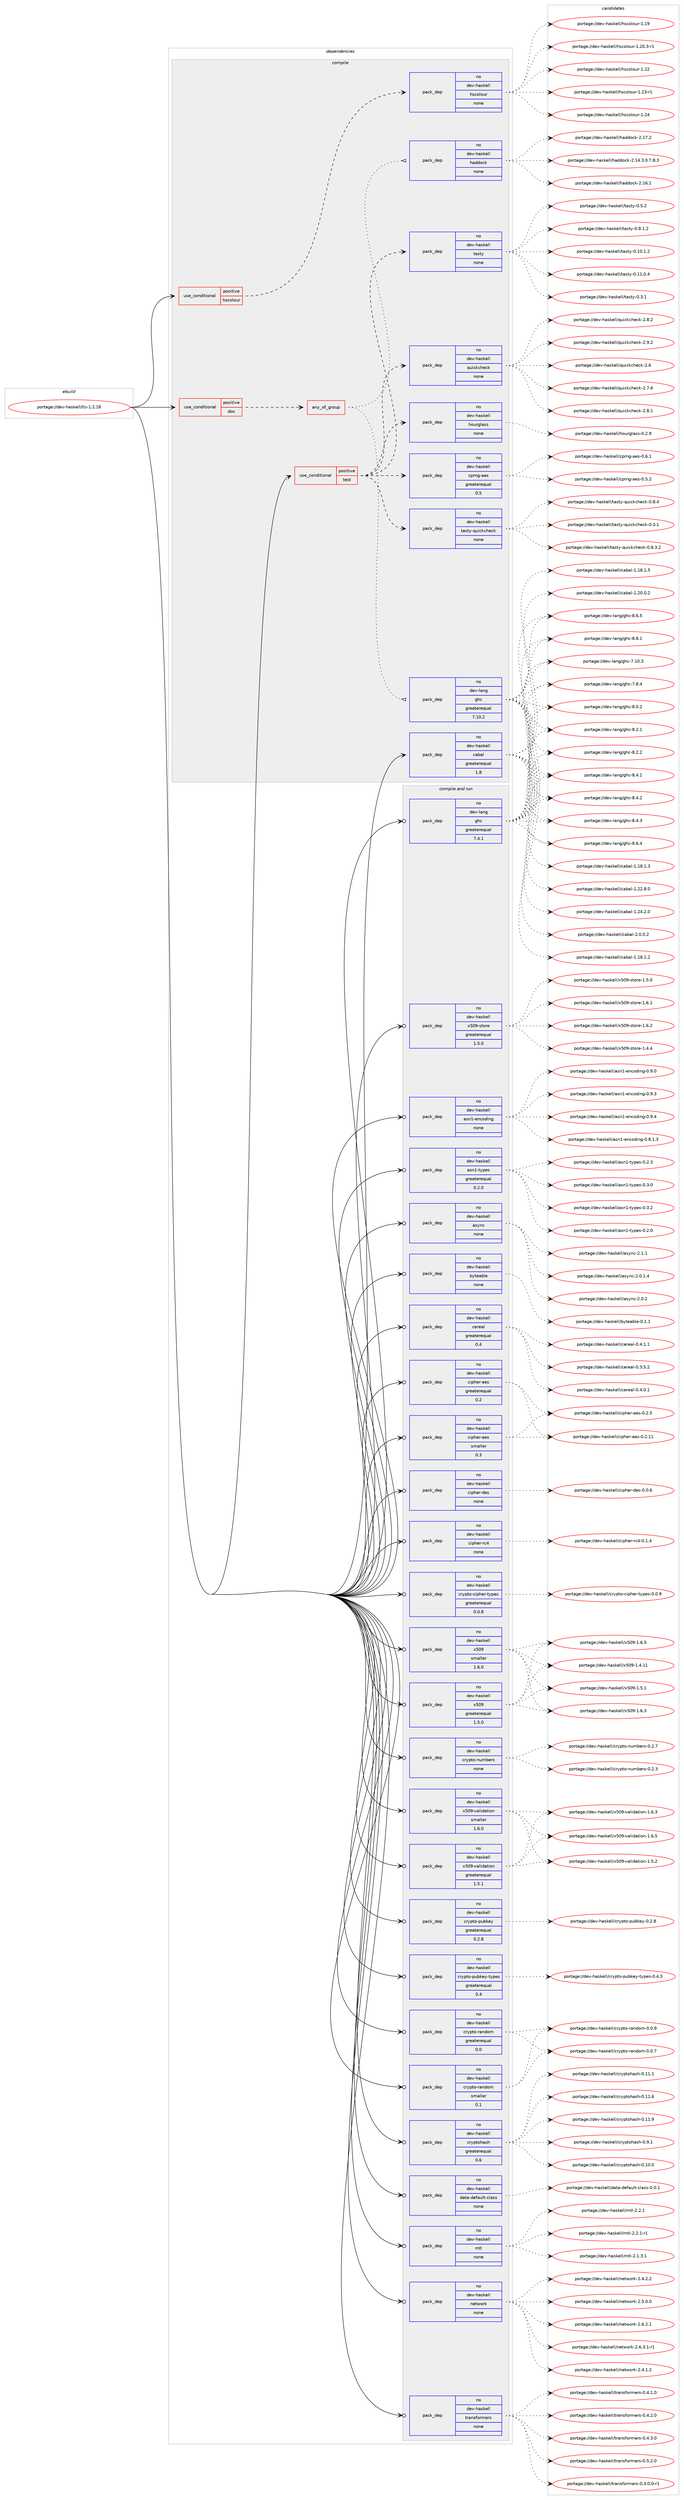 digraph prolog {

# *************
# Graph options
# *************

newrank=true;
concentrate=true;
compound=true;
graph [rankdir=LR,fontname=Helvetica,fontsize=10,ranksep=1.5];#, ranksep=2.5, nodesep=0.2];
edge  [arrowhead=vee];
node  [fontname=Helvetica,fontsize=10];

# **********
# The ebuild
# **********

subgraph cluster_leftcol {
color=gray;
rank=same;
label=<<i>ebuild</i>>;
id [label="portage://dev-haskell/tls-1.2.18", color=red, width=4, href="../dev-haskell/tls-1.2.18.svg"];
}

# ****************
# The dependencies
# ****************

subgraph cluster_midcol {
color=gray;
label=<<i>dependencies</i>>;
subgraph cluster_compile {
fillcolor="#eeeeee";
style=filled;
label=<<i>compile</i>>;
subgraph cond17390 {
dependency81546 [label=<<TABLE BORDER="0" CELLBORDER="1" CELLSPACING="0" CELLPADDING="4"><TR><TD ROWSPAN="3" CELLPADDING="10">use_conditional</TD></TR><TR><TD>positive</TD></TR><TR><TD>doc</TD></TR></TABLE>>, shape=none, color=red];
subgraph any2464 {
dependency81547 [label=<<TABLE BORDER="0" CELLBORDER="1" CELLSPACING="0" CELLPADDING="4"><TR><TD CELLPADDING="10">any_of_group</TD></TR></TABLE>>, shape=none, color=red];subgraph pack61635 {
dependency81548 [label=<<TABLE BORDER="0" CELLBORDER="1" CELLSPACING="0" CELLPADDING="4" WIDTH="220"><TR><TD ROWSPAN="6" CELLPADDING="30">pack_dep</TD></TR><TR><TD WIDTH="110">no</TD></TR><TR><TD>dev-haskell</TD></TR><TR><TD>haddock</TD></TR><TR><TD>none</TD></TR><TR><TD></TD></TR></TABLE>>, shape=none, color=blue];
}
dependency81547:e -> dependency81548:w [weight=20,style="dotted",arrowhead="oinv"];
subgraph pack61636 {
dependency81549 [label=<<TABLE BORDER="0" CELLBORDER="1" CELLSPACING="0" CELLPADDING="4" WIDTH="220"><TR><TD ROWSPAN="6" CELLPADDING="30">pack_dep</TD></TR><TR><TD WIDTH="110">no</TD></TR><TR><TD>dev-lang</TD></TR><TR><TD>ghc</TD></TR><TR><TD>greaterequal</TD></TR><TR><TD>7.10.2</TD></TR></TABLE>>, shape=none, color=blue];
}
dependency81547:e -> dependency81549:w [weight=20,style="dotted",arrowhead="oinv"];
}
dependency81546:e -> dependency81547:w [weight=20,style="dashed",arrowhead="vee"];
}
id:e -> dependency81546:w [weight=20,style="solid",arrowhead="vee"];
subgraph cond17391 {
dependency81550 [label=<<TABLE BORDER="0" CELLBORDER="1" CELLSPACING="0" CELLPADDING="4"><TR><TD ROWSPAN="3" CELLPADDING="10">use_conditional</TD></TR><TR><TD>positive</TD></TR><TR><TD>hscolour</TD></TR></TABLE>>, shape=none, color=red];
subgraph pack61637 {
dependency81551 [label=<<TABLE BORDER="0" CELLBORDER="1" CELLSPACING="0" CELLPADDING="4" WIDTH="220"><TR><TD ROWSPAN="6" CELLPADDING="30">pack_dep</TD></TR><TR><TD WIDTH="110">no</TD></TR><TR><TD>dev-haskell</TD></TR><TR><TD>hscolour</TD></TR><TR><TD>none</TD></TR><TR><TD></TD></TR></TABLE>>, shape=none, color=blue];
}
dependency81550:e -> dependency81551:w [weight=20,style="dashed",arrowhead="vee"];
}
id:e -> dependency81550:w [weight=20,style="solid",arrowhead="vee"];
subgraph cond17392 {
dependency81552 [label=<<TABLE BORDER="0" CELLBORDER="1" CELLSPACING="0" CELLPADDING="4"><TR><TD ROWSPAN="3" CELLPADDING="10">use_conditional</TD></TR><TR><TD>positive</TD></TR><TR><TD>test</TD></TR></TABLE>>, shape=none, color=red];
subgraph pack61638 {
dependency81553 [label=<<TABLE BORDER="0" CELLBORDER="1" CELLSPACING="0" CELLPADDING="4" WIDTH="220"><TR><TD ROWSPAN="6" CELLPADDING="30">pack_dep</TD></TR><TR><TD WIDTH="110">no</TD></TR><TR><TD>dev-haskell</TD></TR><TR><TD>cprng-aes</TD></TR><TR><TD>greaterequal</TD></TR><TR><TD>0.5</TD></TR></TABLE>>, shape=none, color=blue];
}
dependency81552:e -> dependency81553:w [weight=20,style="dashed",arrowhead="vee"];
subgraph pack61639 {
dependency81554 [label=<<TABLE BORDER="0" CELLBORDER="1" CELLSPACING="0" CELLPADDING="4" WIDTH="220"><TR><TD ROWSPAN="6" CELLPADDING="30">pack_dep</TD></TR><TR><TD WIDTH="110">no</TD></TR><TR><TD>dev-haskell</TD></TR><TR><TD>hourglass</TD></TR><TR><TD>none</TD></TR><TR><TD></TD></TR></TABLE>>, shape=none, color=blue];
}
dependency81552:e -> dependency81554:w [weight=20,style="dashed",arrowhead="vee"];
subgraph pack61640 {
dependency81555 [label=<<TABLE BORDER="0" CELLBORDER="1" CELLSPACING="0" CELLPADDING="4" WIDTH="220"><TR><TD ROWSPAN="6" CELLPADDING="30">pack_dep</TD></TR><TR><TD WIDTH="110">no</TD></TR><TR><TD>dev-haskell</TD></TR><TR><TD>quickcheck</TD></TR><TR><TD>none</TD></TR><TR><TD></TD></TR></TABLE>>, shape=none, color=blue];
}
dependency81552:e -> dependency81555:w [weight=20,style="dashed",arrowhead="vee"];
subgraph pack61641 {
dependency81556 [label=<<TABLE BORDER="0" CELLBORDER="1" CELLSPACING="0" CELLPADDING="4" WIDTH="220"><TR><TD ROWSPAN="6" CELLPADDING="30">pack_dep</TD></TR><TR><TD WIDTH="110">no</TD></TR><TR><TD>dev-haskell</TD></TR><TR><TD>tasty</TD></TR><TR><TD>none</TD></TR><TR><TD></TD></TR></TABLE>>, shape=none, color=blue];
}
dependency81552:e -> dependency81556:w [weight=20,style="dashed",arrowhead="vee"];
subgraph pack61642 {
dependency81557 [label=<<TABLE BORDER="0" CELLBORDER="1" CELLSPACING="0" CELLPADDING="4" WIDTH="220"><TR><TD ROWSPAN="6" CELLPADDING="30">pack_dep</TD></TR><TR><TD WIDTH="110">no</TD></TR><TR><TD>dev-haskell</TD></TR><TR><TD>tasty-quickcheck</TD></TR><TR><TD>none</TD></TR><TR><TD></TD></TR></TABLE>>, shape=none, color=blue];
}
dependency81552:e -> dependency81557:w [weight=20,style="dashed",arrowhead="vee"];
}
id:e -> dependency81552:w [weight=20,style="solid",arrowhead="vee"];
subgraph pack61643 {
dependency81558 [label=<<TABLE BORDER="0" CELLBORDER="1" CELLSPACING="0" CELLPADDING="4" WIDTH="220"><TR><TD ROWSPAN="6" CELLPADDING="30">pack_dep</TD></TR><TR><TD WIDTH="110">no</TD></TR><TR><TD>dev-haskell</TD></TR><TR><TD>cabal</TD></TR><TR><TD>greaterequal</TD></TR><TR><TD>1.8</TD></TR></TABLE>>, shape=none, color=blue];
}
id:e -> dependency81558:w [weight=20,style="solid",arrowhead="vee"];
}
subgraph cluster_compileandrun {
fillcolor="#eeeeee";
style=filled;
label=<<i>compile and run</i>>;
subgraph pack61644 {
dependency81559 [label=<<TABLE BORDER="0" CELLBORDER="1" CELLSPACING="0" CELLPADDING="4" WIDTH="220"><TR><TD ROWSPAN="6" CELLPADDING="30">pack_dep</TD></TR><TR><TD WIDTH="110">no</TD></TR><TR><TD>dev-haskell</TD></TR><TR><TD>asn1-encoding</TD></TR><TR><TD>none</TD></TR><TR><TD></TD></TR></TABLE>>, shape=none, color=blue];
}
id:e -> dependency81559:w [weight=20,style="solid",arrowhead="odotvee"];
subgraph pack61645 {
dependency81560 [label=<<TABLE BORDER="0" CELLBORDER="1" CELLSPACING="0" CELLPADDING="4" WIDTH="220"><TR><TD ROWSPAN="6" CELLPADDING="30">pack_dep</TD></TR><TR><TD WIDTH="110">no</TD></TR><TR><TD>dev-haskell</TD></TR><TR><TD>asn1-types</TD></TR><TR><TD>greaterequal</TD></TR><TR><TD>0.2.0</TD></TR></TABLE>>, shape=none, color=blue];
}
id:e -> dependency81560:w [weight=20,style="solid",arrowhead="odotvee"];
subgraph pack61646 {
dependency81561 [label=<<TABLE BORDER="0" CELLBORDER="1" CELLSPACING="0" CELLPADDING="4" WIDTH="220"><TR><TD ROWSPAN="6" CELLPADDING="30">pack_dep</TD></TR><TR><TD WIDTH="110">no</TD></TR><TR><TD>dev-haskell</TD></TR><TR><TD>async</TD></TR><TR><TD>none</TD></TR><TR><TD></TD></TR></TABLE>>, shape=none, color=blue];
}
id:e -> dependency81561:w [weight=20,style="solid",arrowhead="odotvee"];
subgraph pack61647 {
dependency81562 [label=<<TABLE BORDER="0" CELLBORDER="1" CELLSPACING="0" CELLPADDING="4" WIDTH="220"><TR><TD ROWSPAN="6" CELLPADDING="30">pack_dep</TD></TR><TR><TD WIDTH="110">no</TD></TR><TR><TD>dev-haskell</TD></TR><TR><TD>byteable</TD></TR><TR><TD>none</TD></TR><TR><TD></TD></TR></TABLE>>, shape=none, color=blue];
}
id:e -> dependency81562:w [weight=20,style="solid",arrowhead="odotvee"];
subgraph pack61648 {
dependency81563 [label=<<TABLE BORDER="0" CELLBORDER="1" CELLSPACING="0" CELLPADDING="4" WIDTH="220"><TR><TD ROWSPAN="6" CELLPADDING="30">pack_dep</TD></TR><TR><TD WIDTH="110">no</TD></TR><TR><TD>dev-haskell</TD></TR><TR><TD>cereal</TD></TR><TR><TD>greaterequal</TD></TR><TR><TD>0.4</TD></TR></TABLE>>, shape=none, color=blue];
}
id:e -> dependency81563:w [weight=20,style="solid",arrowhead="odotvee"];
subgraph pack61649 {
dependency81564 [label=<<TABLE BORDER="0" CELLBORDER="1" CELLSPACING="0" CELLPADDING="4" WIDTH="220"><TR><TD ROWSPAN="6" CELLPADDING="30">pack_dep</TD></TR><TR><TD WIDTH="110">no</TD></TR><TR><TD>dev-haskell</TD></TR><TR><TD>cipher-aes</TD></TR><TR><TD>greaterequal</TD></TR><TR><TD>0.2</TD></TR></TABLE>>, shape=none, color=blue];
}
id:e -> dependency81564:w [weight=20,style="solid",arrowhead="odotvee"];
subgraph pack61650 {
dependency81565 [label=<<TABLE BORDER="0" CELLBORDER="1" CELLSPACING="0" CELLPADDING="4" WIDTH="220"><TR><TD ROWSPAN="6" CELLPADDING="30">pack_dep</TD></TR><TR><TD WIDTH="110">no</TD></TR><TR><TD>dev-haskell</TD></TR><TR><TD>cipher-aes</TD></TR><TR><TD>smaller</TD></TR><TR><TD>0.3</TD></TR></TABLE>>, shape=none, color=blue];
}
id:e -> dependency81565:w [weight=20,style="solid",arrowhead="odotvee"];
subgraph pack61651 {
dependency81566 [label=<<TABLE BORDER="0" CELLBORDER="1" CELLSPACING="0" CELLPADDING="4" WIDTH="220"><TR><TD ROWSPAN="6" CELLPADDING="30">pack_dep</TD></TR><TR><TD WIDTH="110">no</TD></TR><TR><TD>dev-haskell</TD></TR><TR><TD>cipher-des</TD></TR><TR><TD>none</TD></TR><TR><TD></TD></TR></TABLE>>, shape=none, color=blue];
}
id:e -> dependency81566:w [weight=20,style="solid",arrowhead="odotvee"];
subgraph pack61652 {
dependency81567 [label=<<TABLE BORDER="0" CELLBORDER="1" CELLSPACING="0" CELLPADDING="4" WIDTH="220"><TR><TD ROWSPAN="6" CELLPADDING="30">pack_dep</TD></TR><TR><TD WIDTH="110">no</TD></TR><TR><TD>dev-haskell</TD></TR><TR><TD>cipher-rc4</TD></TR><TR><TD>none</TD></TR><TR><TD></TD></TR></TABLE>>, shape=none, color=blue];
}
id:e -> dependency81567:w [weight=20,style="solid",arrowhead="odotvee"];
subgraph pack61653 {
dependency81568 [label=<<TABLE BORDER="0" CELLBORDER="1" CELLSPACING="0" CELLPADDING="4" WIDTH="220"><TR><TD ROWSPAN="6" CELLPADDING="30">pack_dep</TD></TR><TR><TD WIDTH="110">no</TD></TR><TR><TD>dev-haskell</TD></TR><TR><TD>crypto-cipher-types</TD></TR><TR><TD>greaterequal</TD></TR><TR><TD>0.0.8</TD></TR></TABLE>>, shape=none, color=blue];
}
id:e -> dependency81568:w [weight=20,style="solid",arrowhead="odotvee"];
subgraph pack61654 {
dependency81569 [label=<<TABLE BORDER="0" CELLBORDER="1" CELLSPACING="0" CELLPADDING="4" WIDTH="220"><TR><TD ROWSPAN="6" CELLPADDING="30">pack_dep</TD></TR><TR><TD WIDTH="110">no</TD></TR><TR><TD>dev-haskell</TD></TR><TR><TD>crypto-numbers</TD></TR><TR><TD>none</TD></TR><TR><TD></TD></TR></TABLE>>, shape=none, color=blue];
}
id:e -> dependency81569:w [weight=20,style="solid",arrowhead="odotvee"];
subgraph pack61655 {
dependency81570 [label=<<TABLE BORDER="0" CELLBORDER="1" CELLSPACING="0" CELLPADDING="4" WIDTH="220"><TR><TD ROWSPAN="6" CELLPADDING="30">pack_dep</TD></TR><TR><TD WIDTH="110">no</TD></TR><TR><TD>dev-haskell</TD></TR><TR><TD>crypto-pubkey</TD></TR><TR><TD>greaterequal</TD></TR><TR><TD>0.2.8</TD></TR></TABLE>>, shape=none, color=blue];
}
id:e -> dependency81570:w [weight=20,style="solid",arrowhead="odotvee"];
subgraph pack61656 {
dependency81571 [label=<<TABLE BORDER="0" CELLBORDER="1" CELLSPACING="0" CELLPADDING="4" WIDTH="220"><TR><TD ROWSPAN="6" CELLPADDING="30">pack_dep</TD></TR><TR><TD WIDTH="110">no</TD></TR><TR><TD>dev-haskell</TD></TR><TR><TD>crypto-pubkey-types</TD></TR><TR><TD>greaterequal</TD></TR><TR><TD>0.4</TD></TR></TABLE>>, shape=none, color=blue];
}
id:e -> dependency81571:w [weight=20,style="solid",arrowhead="odotvee"];
subgraph pack61657 {
dependency81572 [label=<<TABLE BORDER="0" CELLBORDER="1" CELLSPACING="0" CELLPADDING="4" WIDTH="220"><TR><TD ROWSPAN="6" CELLPADDING="30">pack_dep</TD></TR><TR><TD WIDTH="110">no</TD></TR><TR><TD>dev-haskell</TD></TR><TR><TD>crypto-random</TD></TR><TR><TD>greaterequal</TD></TR><TR><TD>0.0</TD></TR></TABLE>>, shape=none, color=blue];
}
id:e -> dependency81572:w [weight=20,style="solid",arrowhead="odotvee"];
subgraph pack61658 {
dependency81573 [label=<<TABLE BORDER="0" CELLBORDER="1" CELLSPACING="0" CELLPADDING="4" WIDTH="220"><TR><TD ROWSPAN="6" CELLPADDING="30">pack_dep</TD></TR><TR><TD WIDTH="110">no</TD></TR><TR><TD>dev-haskell</TD></TR><TR><TD>crypto-random</TD></TR><TR><TD>smaller</TD></TR><TR><TD>0.1</TD></TR></TABLE>>, shape=none, color=blue];
}
id:e -> dependency81573:w [weight=20,style="solid",arrowhead="odotvee"];
subgraph pack61659 {
dependency81574 [label=<<TABLE BORDER="0" CELLBORDER="1" CELLSPACING="0" CELLPADDING="4" WIDTH="220"><TR><TD ROWSPAN="6" CELLPADDING="30">pack_dep</TD></TR><TR><TD WIDTH="110">no</TD></TR><TR><TD>dev-haskell</TD></TR><TR><TD>cryptohash</TD></TR><TR><TD>greaterequal</TD></TR><TR><TD>0.6</TD></TR></TABLE>>, shape=none, color=blue];
}
id:e -> dependency81574:w [weight=20,style="solid",arrowhead="odotvee"];
subgraph pack61660 {
dependency81575 [label=<<TABLE BORDER="0" CELLBORDER="1" CELLSPACING="0" CELLPADDING="4" WIDTH="220"><TR><TD ROWSPAN="6" CELLPADDING="30">pack_dep</TD></TR><TR><TD WIDTH="110">no</TD></TR><TR><TD>dev-haskell</TD></TR><TR><TD>data-default-class</TD></TR><TR><TD>none</TD></TR><TR><TD></TD></TR></TABLE>>, shape=none, color=blue];
}
id:e -> dependency81575:w [weight=20,style="solid",arrowhead="odotvee"];
subgraph pack61661 {
dependency81576 [label=<<TABLE BORDER="0" CELLBORDER="1" CELLSPACING="0" CELLPADDING="4" WIDTH="220"><TR><TD ROWSPAN="6" CELLPADDING="30">pack_dep</TD></TR><TR><TD WIDTH="110">no</TD></TR><TR><TD>dev-haskell</TD></TR><TR><TD>mtl</TD></TR><TR><TD>none</TD></TR><TR><TD></TD></TR></TABLE>>, shape=none, color=blue];
}
id:e -> dependency81576:w [weight=20,style="solid",arrowhead="odotvee"];
subgraph pack61662 {
dependency81577 [label=<<TABLE BORDER="0" CELLBORDER="1" CELLSPACING="0" CELLPADDING="4" WIDTH="220"><TR><TD ROWSPAN="6" CELLPADDING="30">pack_dep</TD></TR><TR><TD WIDTH="110">no</TD></TR><TR><TD>dev-haskell</TD></TR><TR><TD>network</TD></TR><TR><TD>none</TD></TR><TR><TD></TD></TR></TABLE>>, shape=none, color=blue];
}
id:e -> dependency81577:w [weight=20,style="solid",arrowhead="odotvee"];
subgraph pack61663 {
dependency81578 [label=<<TABLE BORDER="0" CELLBORDER="1" CELLSPACING="0" CELLPADDING="4" WIDTH="220"><TR><TD ROWSPAN="6" CELLPADDING="30">pack_dep</TD></TR><TR><TD WIDTH="110">no</TD></TR><TR><TD>dev-haskell</TD></TR><TR><TD>transformers</TD></TR><TR><TD>none</TD></TR><TR><TD></TD></TR></TABLE>>, shape=none, color=blue];
}
id:e -> dependency81578:w [weight=20,style="solid",arrowhead="odotvee"];
subgraph pack61664 {
dependency81579 [label=<<TABLE BORDER="0" CELLBORDER="1" CELLSPACING="0" CELLPADDING="4" WIDTH="220"><TR><TD ROWSPAN="6" CELLPADDING="30">pack_dep</TD></TR><TR><TD WIDTH="110">no</TD></TR><TR><TD>dev-haskell</TD></TR><TR><TD>x509</TD></TR><TR><TD>greaterequal</TD></TR><TR><TD>1.5.0</TD></TR></TABLE>>, shape=none, color=blue];
}
id:e -> dependency81579:w [weight=20,style="solid",arrowhead="odotvee"];
subgraph pack61665 {
dependency81580 [label=<<TABLE BORDER="0" CELLBORDER="1" CELLSPACING="0" CELLPADDING="4" WIDTH="220"><TR><TD ROWSPAN="6" CELLPADDING="30">pack_dep</TD></TR><TR><TD WIDTH="110">no</TD></TR><TR><TD>dev-haskell</TD></TR><TR><TD>x509</TD></TR><TR><TD>smaller</TD></TR><TR><TD>1.6.0</TD></TR></TABLE>>, shape=none, color=blue];
}
id:e -> dependency81580:w [weight=20,style="solid",arrowhead="odotvee"];
subgraph pack61666 {
dependency81581 [label=<<TABLE BORDER="0" CELLBORDER="1" CELLSPACING="0" CELLPADDING="4" WIDTH="220"><TR><TD ROWSPAN="6" CELLPADDING="30">pack_dep</TD></TR><TR><TD WIDTH="110">no</TD></TR><TR><TD>dev-haskell</TD></TR><TR><TD>x509-store</TD></TR><TR><TD>greaterequal</TD></TR><TR><TD>1.5.0</TD></TR></TABLE>>, shape=none, color=blue];
}
id:e -> dependency81581:w [weight=20,style="solid",arrowhead="odotvee"];
subgraph pack61667 {
dependency81582 [label=<<TABLE BORDER="0" CELLBORDER="1" CELLSPACING="0" CELLPADDING="4" WIDTH="220"><TR><TD ROWSPAN="6" CELLPADDING="30">pack_dep</TD></TR><TR><TD WIDTH="110">no</TD></TR><TR><TD>dev-haskell</TD></TR><TR><TD>x509-validation</TD></TR><TR><TD>greaterequal</TD></TR><TR><TD>1.5.1</TD></TR></TABLE>>, shape=none, color=blue];
}
id:e -> dependency81582:w [weight=20,style="solid",arrowhead="odotvee"];
subgraph pack61668 {
dependency81583 [label=<<TABLE BORDER="0" CELLBORDER="1" CELLSPACING="0" CELLPADDING="4" WIDTH="220"><TR><TD ROWSPAN="6" CELLPADDING="30">pack_dep</TD></TR><TR><TD WIDTH="110">no</TD></TR><TR><TD>dev-haskell</TD></TR><TR><TD>x509-validation</TD></TR><TR><TD>smaller</TD></TR><TR><TD>1.6.0</TD></TR></TABLE>>, shape=none, color=blue];
}
id:e -> dependency81583:w [weight=20,style="solid",arrowhead="odotvee"];
subgraph pack61669 {
dependency81584 [label=<<TABLE BORDER="0" CELLBORDER="1" CELLSPACING="0" CELLPADDING="4" WIDTH="220"><TR><TD ROWSPAN="6" CELLPADDING="30">pack_dep</TD></TR><TR><TD WIDTH="110">no</TD></TR><TR><TD>dev-lang</TD></TR><TR><TD>ghc</TD></TR><TR><TD>greaterequal</TD></TR><TR><TD>7.4.1</TD></TR></TABLE>>, shape=none, color=blue];
}
id:e -> dependency81584:w [weight=20,style="solid",arrowhead="odotvee"];
}
subgraph cluster_run {
fillcolor="#eeeeee";
style=filled;
label=<<i>run</i>>;
}
}

# **************
# The candidates
# **************

subgraph cluster_choices {
rank=same;
color=gray;
label=<<i>candidates</i>>;

subgraph choice61635 {
color=black;
nodesep=1;
choiceportage1001011184510497115107101108108471049710010011199107455046495246514648465546564651 [label="portage://dev-haskell/haddock-2.14.3.0.7.8.3", color=red, width=4,href="../dev-haskell/haddock-2.14.3.0.7.8.3.svg"];
choiceportage100101118451049711510710110810847104971001001119910745504649544649 [label="portage://dev-haskell/haddock-2.16.1", color=red, width=4,href="../dev-haskell/haddock-2.16.1.svg"];
choiceportage100101118451049711510710110810847104971001001119910745504649554650 [label="portage://dev-haskell/haddock-2.17.2", color=red, width=4,href="../dev-haskell/haddock-2.17.2.svg"];
dependency81548:e -> choiceportage1001011184510497115107101108108471049710010011199107455046495246514648465546564651:w [style=dotted,weight="100"];
dependency81548:e -> choiceportage100101118451049711510710110810847104971001001119910745504649544649:w [style=dotted,weight="100"];
dependency81548:e -> choiceportage100101118451049711510710110810847104971001001119910745504649554650:w [style=dotted,weight="100"];
}
subgraph choice61636 {
color=black;
nodesep=1;
choiceportage1001011184510897110103471031049945554649484651 [label="portage://dev-lang/ghc-7.10.3", color=red, width=4,href="../dev-lang/ghc-7.10.3.svg"];
choiceportage10010111845108971101034710310499455546564652 [label="portage://dev-lang/ghc-7.8.4", color=red, width=4,href="../dev-lang/ghc-7.8.4.svg"];
choiceportage10010111845108971101034710310499455646484650 [label="portage://dev-lang/ghc-8.0.2", color=red, width=4,href="../dev-lang/ghc-8.0.2.svg"];
choiceportage10010111845108971101034710310499455646504649 [label="portage://dev-lang/ghc-8.2.1", color=red, width=4,href="../dev-lang/ghc-8.2.1.svg"];
choiceportage10010111845108971101034710310499455646504650 [label="portage://dev-lang/ghc-8.2.2", color=red, width=4,href="../dev-lang/ghc-8.2.2.svg"];
choiceportage10010111845108971101034710310499455646524649 [label="portage://dev-lang/ghc-8.4.1", color=red, width=4,href="../dev-lang/ghc-8.4.1.svg"];
choiceportage10010111845108971101034710310499455646524650 [label="portage://dev-lang/ghc-8.4.2", color=red, width=4,href="../dev-lang/ghc-8.4.2.svg"];
choiceportage10010111845108971101034710310499455646524651 [label="portage://dev-lang/ghc-8.4.3", color=red, width=4,href="../dev-lang/ghc-8.4.3.svg"];
choiceportage10010111845108971101034710310499455646544652 [label="portage://dev-lang/ghc-8.6.4", color=red, width=4,href="../dev-lang/ghc-8.6.4.svg"];
choiceportage10010111845108971101034710310499455646544653 [label="portage://dev-lang/ghc-8.6.5", color=red, width=4,href="../dev-lang/ghc-8.6.5.svg"];
choiceportage10010111845108971101034710310499455646564649 [label="portage://dev-lang/ghc-8.8.1", color=red, width=4,href="../dev-lang/ghc-8.8.1.svg"];
dependency81549:e -> choiceportage1001011184510897110103471031049945554649484651:w [style=dotted,weight="100"];
dependency81549:e -> choiceportage10010111845108971101034710310499455546564652:w [style=dotted,weight="100"];
dependency81549:e -> choiceportage10010111845108971101034710310499455646484650:w [style=dotted,weight="100"];
dependency81549:e -> choiceportage10010111845108971101034710310499455646504649:w [style=dotted,weight="100"];
dependency81549:e -> choiceportage10010111845108971101034710310499455646504650:w [style=dotted,weight="100"];
dependency81549:e -> choiceportage10010111845108971101034710310499455646524649:w [style=dotted,weight="100"];
dependency81549:e -> choiceportage10010111845108971101034710310499455646524650:w [style=dotted,weight="100"];
dependency81549:e -> choiceportage10010111845108971101034710310499455646524651:w [style=dotted,weight="100"];
dependency81549:e -> choiceportage10010111845108971101034710310499455646544652:w [style=dotted,weight="100"];
dependency81549:e -> choiceportage10010111845108971101034710310499455646544653:w [style=dotted,weight="100"];
dependency81549:e -> choiceportage10010111845108971101034710310499455646564649:w [style=dotted,weight="100"];
}
subgraph choice61637 {
color=black;
nodesep=1;
choiceportage100101118451049711510710110810847104115991111081111171144549464957 [label="portage://dev-haskell/hscolour-1.19", color=red, width=4,href="../dev-haskell/hscolour-1.19.svg"];
choiceportage10010111845104971151071011081084710411599111108111117114454946504846514511449 [label="portage://dev-haskell/hscolour-1.20.3-r1", color=red, width=4,href="../dev-haskell/hscolour-1.20.3-r1.svg"];
choiceportage100101118451049711510710110810847104115991111081111171144549465050 [label="portage://dev-haskell/hscolour-1.22", color=red, width=4,href="../dev-haskell/hscolour-1.22.svg"];
choiceportage1001011184510497115107101108108471041159911110811111711445494650514511449 [label="portage://dev-haskell/hscolour-1.23-r1", color=red, width=4,href="../dev-haskell/hscolour-1.23-r1.svg"];
choiceportage100101118451049711510710110810847104115991111081111171144549465052 [label="portage://dev-haskell/hscolour-1.24", color=red, width=4,href="../dev-haskell/hscolour-1.24.svg"];
dependency81551:e -> choiceportage100101118451049711510710110810847104115991111081111171144549464957:w [style=dotted,weight="100"];
dependency81551:e -> choiceportage10010111845104971151071011081084710411599111108111117114454946504846514511449:w [style=dotted,weight="100"];
dependency81551:e -> choiceportage100101118451049711510710110810847104115991111081111171144549465050:w [style=dotted,weight="100"];
dependency81551:e -> choiceportage1001011184510497115107101108108471041159911110811111711445494650514511449:w [style=dotted,weight="100"];
dependency81551:e -> choiceportage100101118451049711510710110810847104115991111081111171144549465052:w [style=dotted,weight="100"];
}
subgraph choice61638 {
color=black;
nodesep=1;
choiceportage100101118451049711510710110810847991121141101034597101115454846534650 [label="portage://dev-haskell/cprng-aes-0.5.2", color=red, width=4,href="../dev-haskell/cprng-aes-0.5.2.svg"];
choiceportage100101118451049711510710110810847991121141101034597101115454846544649 [label="portage://dev-haskell/cprng-aes-0.6.1", color=red, width=4,href="../dev-haskell/cprng-aes-0.6.1.svg"];
dependency81553:e -> choiceportage100101118451049711510710110810847991121141101034597101115454846534650:w [style=dotted,weight="100"];
dependency81553:e -> choiceportage100101118451049711510710110810847991121141101034597101115454846544649:w [style=dotted,weight="100"];
}
subgraph choice61639 {
color=black;
nodesep=1;
choiceportage10010111845104971151071011081084710411111711410310897115115454846504657 [label="portage://dev-haskell/hourglass-0.2.9", color=red, width=4,href="../dev-haskell/hourglass-0.2.9.svg"];
dependency81554:e -> choiceportage10010111845104971151071011081084710411111711410310897115115454846504657:w [style=dotted,weight="100"];
}
subgraph choice61640 {
color=black;
nodesep=1;
choiceportage10010111845104971151071011081084711311710599107991041019910745504654 [label="portage://dev-haskell/quickcheck-2.6", color=red, width=4,href="../dev-haskell/quickcheck-2.6.svg"];
choiceportage100101118451049711510710110810847113117105991079910410199107455046554654 [label="portage://dev-haskell/quickcheck-2.7.6", color=red, width=4,href="../dev-haskell/quickcheck-2.7.6.svg"];
choiceportage100101118451049711510710110810847113117105991079910410199107455046564649 [label="portage://dev-haskell/quickcheck-2.8.1", color=red, width=4,href="../dev-haskell/quickcheck-2.8.1.svg"];
choiceportage100101118451049711510710110810847113117105991079910410199107455046564650 [label="portage://dev-haskell/quickcheck-2.8.2", color=red, width=4,href="../dev-haskell/quickcheck-2.8.2.svg"];
choiceportage100101118451049711510710110810847113117105991079910410199107455046574650 [label="portage://dev-haskell/quickcheck-2.9.2", color=red, width=4,href="../dev-haskell/quickcheck-2.9.2.svg"];
dependency81555:e -> choiceportage10010111845104971151071011081084711311710599107991041019910745504654:w [style=dotted,weight="100"];
dependency81555:e -> choiceportage100101118451049711510710110810847113117105991079910410199107455046554654:w [style=dotted,weight="100"];
dependency81555:e -> choiceportage100101118451049711510710110810847113117105991079910410199107455046564649:w [style=dotted,weight="100"];
dependency81555:e -> choiceportage100101118451049711510710110810847113117105991079910410199107455046564650:w [style=dotted,weight="100"];
dependency81555:e -> choiceportage100101118451049711510710110810847113117105991079910410199107455046574650:w [style=dotted,weight="100"];
}
subgraph choice61641 {
color=black;
nodesep=1;
choiceportage10010111845104971151071011081084711697115116121454846494846494650 [label="portage://dev-haskell/tasty-0.10.1.2", color=red, width=4,href="../dev-haskell/tasty-0.10.1.2.svg"];
choiceportage10010111845104971151071011081084711697115116121454846494946484652 [label="portage://dev-haskell/tasty-0.11.0.4", color=red, width=4,href="../dev-haskell/tasty-0.11.0.4.svg"];
choiceportage10010111845104971151071011081084711697115116121454846514649 [label="portage://dev-haskell/tasty-0.3.1", color=red, width=4,href="../dev-haskell/tasty-0.3.1.svg"];
choiceportage10010111845104971151071011081084711697115116121454846534650 [label="portage://dev-haskell/tasty-0.5.2", color=red, width=4,href="../dev-haskell/tasty-0.5.2.svg"];
choiceportage100101118451049711510710110810847116971151161214548465646494650 [label="portage://dev-haskell/tasty-0.8.1.2", color=red, width=4,href="../dev-haskell/tasty-0.8.1.2.svg"];
dependency81556:e -> choiceportage10010111845104971151071011081084711697115116121454846494846494650:w [style=dotted,weight="100"];
dependency81556:e -> choiceportage10010111845104971151071011081084711697115116121454846494946484652:w [style=dotted,weight="100"];
dependency81556:e -> choiceportage10010111845104971151071011081084711697115116121454846514649:w [style=dotted,weight="100"];
dependency81556:e -> choiceportage10010111845104971151071011081084711697115116121454846534650:w [style=dotted,weight="100"];
dependency81556:e -> choiceportage100101118451049711510710110810847116971151161214548465646494650:w [style=dotted,weight="100"];
}
subgraph choice61642 {
color=black;
nodesep=1;
choiceportage1001011184510497115107101108108471169711511612145113117105991079910410199107454846514649 [label="portage://dev-haskell/tasty-quickcheck-0.3.1", color=red, width=4,href="../dev-haskell/tasty-quickcheck-0.3.1.svg"];
choiceportage10010111845104971151071011081084711697115116121451131171059910799104101991074548465646514650 [label="portage://dev-haskell/tasty-quickcheck-0.8.3.2", color=red, width=4,href="../dev-haskell/tasty-quickcheck-0.8.3.2.svg"];
choiceportage1001011184510497115107101108108471169711511612145113117105991079910410199107454846564652 [label="portage://dev-haskell/tasty-quickcheck-0.8.4", color=red, width=4,href="../dev-haskell/tasty-quickcheck-0.8.4.svg"];
dependency81557:e -> choiceportage1001011184510497115107101108108471169711511612145113117105991079910410199107454846514649:w [style=dotted,weight="100"];
dependency81557:e -> choiceportage10010111845104971151071011081084711697115116121451131171059910799104101991074548465646514650:w [style=dotted,weight="100"];
dependency81557:e -> choiceportage1001011184510497115107101108108471169711511612145113117105991079910410199107454846564652:w [style=dotted,weight="100"];
}
subgraph choice61643 {
color=black;
nodesep=1;
choiceportage10010111845104971151071011081084799979897108454946495646494650 [label="portage://dev-haskell/cabal-1.18.1.2", color=red, width=4,href="../dev-haskell/cabal-1.18.1.2.svg"];
choiceportage10010111845104971151071011081084799979897108454946495646494651 [label="portage://dev-haskell/cabal-1.18.1.3", color=red, width=4,href="../dev-haskell/cabal-1.18.1.3.svg"];
choiceportage10010111845104971151071011081084799979897108454946495646494653 [label="portage://dev-haskell/cabal-1.18.1.5", color=red, width=4,href="../dev-haskell/cabal-1.18.1.5.svg"];
choiceportage10010111845104971151071011081084799979897108454946504846484650 [label="portage://dev-haskell/cabal-1.20.0.2", color=red, width=4,href="../dev-haskell/cabal-1.20.0.2.svg"];
choiceportage10010111845104971151071011081084799979897108454946505046564648 [label="portage://dev-haskell/cabal-1.22.8.0", color=red, width=4,href="../dev-haskell/cabal-1.22.8.0.svg"];
choiceportage10010111845104971151071011081084799979897108454946505246504648 [label="portage://dev-haskell/cabal-1.24.2.0", color=red, width=4,href="../dev-haskell/cabal-1.24.2.0.svg"];
choiceportage100101118451049711510710110810847999798971084550464846484650 [label="portage://dev-haskell/cabal-2.0.0.2", color=red, width=4,href="../dev-haskell/cabal-2.0.0.2.svg"];
dependency81558:e -> choiceportage10010111845104971151071011081084799979897108454946495646494650:w [style=dotted,weight="100"];
dependency81558:e -> choiceportage10010111845104971151071011081084799979897108454946495646494651:w [style=dotted,weight="100"];
dependency81558:e -> choiceportage10010111845104971151071011081084799979897108454946495646494653:w [style=dotted,weight="100"];
dependency81558:e -> choiceportage10010111845104971151071011081084799979897108454946504846484650:w [style=dotted,weight="100"];
dependency81558:e -> choiceportage10010111845104971151071011081084799979897108454946505046564648:w [style=dotted,weight="100"];
dependency81558:e -> choiceportage10010111845104971151071011081084799979897108454946505246504648:w [style=dotted,weight="100"];
dependency81558:e -> choiceportage100101118451049711510710110810847999798971084550464846484650:w [style=dotted,weight="100"];
}
subgraph choice61644 {
color=black;
nodesep=1;
choiceportage100101118451049711510710110810847971151104945101110991111001051101034548465646494651 [label="portage://dev-haskell/asn1-encoding-0.8.1.3", color=red, width=4,href="../dev-haskell/asn1-encoding-0.8.1.3.svg"];
choiceportage10010111845104971151071011081084797115110494510111099111100105110103454846574648 [label="portage://dev-haskell/asn1-encoding-0.9.0", color=red, width=4,href="../dev-haskell/asn1-encoding-0.9.0.svg"];
choiceportage10010111845104971151071011081084797115110494510111099111100105110103454846574651 [label="portage://dev-haskell/asn1-encoding-0.9.3", color=red, width=4,href="../dev-haskell/asn1-encoding-0.9.3.svg"];
choiceportage10010111845104971151071011081084797115110494510111099111100105110103454846574652 [label="portage://dev-haskell/asn1-encoding-0.9.4", color=red, width=4,href="../dev-haskell/asn1-encoding-0.9.4.svg"];
dependency81559:e -> choiceportage100101118451049711510710110810847971151104945101110991111001051101034548465646494651:w [style=dotted,weight="100"];
dependency81559:e -> choiceportage10010111845104971151071011081084797115110494510111099111100105110103454846574648:w [style=dotted,weight="100"];
dependency81559:e -> choiceportage10010111845104971151071011081084797115110494510111099111100105110103454846574651:w [style=dotted,weight="100"];
dependency81559:e -> choiceportage10010111845104971151071011081084797115110494510111099111100105110103454846574652:w [style=dotted,weight="100"];
}
subgraph choice61645 {
color=black;
nodesep=1;
choiceportage100101118451049711510710110810847971151104945116121112101115454846504648 [label="portage://dev-haskell/asn1-types-0.2.0", color=red, width=4,href="../dev-haskell/asn1-types-0.2.0.svg"];
choiceportage100101118451049711510710110810847971151104945116121112101115454846504651 [label="portage://dev-haskell/asn1-types-0.2.3", color=red, width=4,href="../dev-haskell/asn1-types-0.2.3.svg"];
choiceportage100101118451049711510710110810847971151104945116121112101115454846514648 [label="portage://dev-haskell/asn1-types-0.3.0", color=red, width=4,href="../dev-haskell/asn1-types-0.3.0.svg"];
choiceportage100101118451049711510710110810847971151104945116121112101115454846514650 [label="portage://dev-haskell/asn1-types-0.3.2", color=red, width=4,href="../dev-haskell/asn1-types-0.3.2.svg"];
dependency81560:e -> choiceportage100101118451049711510710110810847971151104945116121112101115454846504648:w [style=dotted,weight="100"];
dependency81560:e -> choiceportage100101118451049711510710110810847971151104945116121112101115454846504651:w [style=dotted,weight="100"];
dependency81560:e -> choiceportage100101118451049711510710110810847971151104945116121112101115454846514648:w [style=dotted,weight="100"];
dependency81560:e -> choiceportage100101118451049711510710110810847971151104945116121112101115454846514650:w [style=dotted,weight="100"];
}
subgraph choice61646 {
color=black;
nodesep=1;
choiceportage10010111845104971151071011081084797115121110994550464846494652 [label="portage://dev-haskell/async-2.0.1.4", color=red, width=4,href="../dev-haskell/async-2.0.1.4.svg"];
choiceportage1001011184510497115107101108108479711512111099455046484650 [label="portage://dev-haskell/async-2.0.2", color=red, width=4,href="../dev-haskell/async-2.0.2.svg"];
choiceportage1001011184510497115107101108108479711512111099455046494649 [label="portage://dev-haskell/async-2.1.1", color=red, width=4,href="../dev-haskell/async-2.1.1.svg"];
dependency81561:e -> choiceportage10010111845104971151071011081084797115121110994550464846494652:w [style=dotted,weight="100"];
dependency81561:e -> choiceportage1001011184510497115107101108108479711512111099455046484650:w [style=dotted,weight="100"];
dependency81561:e -> choiceportage1001011184510497115107101108108479711512111099455046494649:w [style=dotted,weight="100"];
}
subgraph choice61647 {
color=black;
nodesep=1;
choiceportage100101118451049711510710110810847981211161019798108101454846494649 [label="portage://dev-haskell/byteable-0.1.1", color=red, width=4,href="../dev-haskell/byteable-0.1.1.svg"];
dependency81562:e -> choiceportage100101118451049711510710110810847981211161019798108101454846494649:w [style=dotted,weight="100"];
}
subgraph choice61648 {
color=black;
nodesep=1;
choiceportage10010111845104971151071011081084799101114101971084548465146534650 [label="portage://dev-haskell/cereal-0.3.5.2", color=red, width=4,href="../dev-haskell/cereal-0.3.5.2.svg"];
choiceportage10010111845104971151071011081084799101114101971084548465246484649 [label="portage://dev-haskell/cereal-0.4.0.1", color=red, width=4,href="../dev-haskell/cereal-0.4.0.1.svg"];
choiceportage10010111845104971151071011081084799101114101971084548465246494649 [label="portage://dev-haskell/cereal-0.4.1.1", color=red, width=4,href="../dev-haskell/cereal-0.4.1.1.svg"];
dependency81563:e -> choiceportage10010111845104971151071011081084799101114101971084548465146534650:w [style=dotted,weight="100"];
dependency81563:e -> choiceportage10010111845104971151071011081084799101114101971084548465246484649:w [style=dotted,weight="100"];
dependency81563:e -> choiceportage10010111845104971151071011081084799101114101971084548465246494649:w [style=dotted,weight="100"];
}
subgraph choice61649 {
color=black;
nodesep=1;
choiceportage10010111845104971151071011081084799105112104101114459710111545484650464949 [label="portage://dev-haskell/cipher-aes-0.2.11", color=red, width=4,href="../dev-haskell/cipher-aes-0.2.11.svg"];
choiceportage100101118451049711510710110810847991051121041011144597101115454846504653 [label="portage://dev-haskell/cipher-aes-0.2.5", color=red, width=4,href="../dev-haskell/cipher-aes-0.2.5.svg"];
dependency81564:e -> choiceportage10010111845104971151071011081084799105112104101114459710111545484650464949:w [style=dotted,weight="100"];
dependency81564:e -> choiceportage100101118451049711510710110810847991051121041011144597101115454846504653:w [style=dotted,weight="100"];
}
subgraph choice61650 {
color=black;
nodesep=1;
choiceportage10010111845104971151071011081084799105112104101114459710111545484650464949 [label="portage://dev-haskell/cipher-aes-0.2.11", color=red, width=4,href="../dev-haskell/cipher-aes-0.2.11.svg"];
choiceportage100101118451049711510710110810847991051121041011144597101115454846504653 [label="portage://dev-haskell/cipher-aes-0.2.5", color=red, width=4,href="../dev-haskell/cipher-aes-0.2.5.svg"];
dependency81565:e -> choiceportage10010111845104971151071011081084799105112104101114459710111545484650464949:w [style=dotted,weight="100"];
dependency81565:e -> choiceportage100101118451049711510710110810847991051121041011144597101115454846504653:w [style=dotted,weight="100"];
}
subgraph choice61651 {
color=black;
nodesep=1;
choiceportage1001011184510497115107101108108479910511210410111445100101115454846484654 [label="portage://dev-haskell/cipher-des-0.0.6", color=red, width=4,href="../dev-haskell/cipher-des-0.0.6.svg"];
dependency81566:e -> choiceportage1001011184510497115107101108108479910511210410111445100101115454846484654:w [style=dotted,weight="100"];
}
subgraph choice61652 {
color=black;
nodesep=1;
choiceportage10010111845104971151071011081084799105112104101114451149952454846494652 [label="portage://dev-haskell/cipher-rc4-0.1.4", color=red, width=4,href="../dev-haskell/cipher-rc4-0.1.4.svg"];
dependency81567:e -> choiceportage10010111845104971151071011081084799105112104101114451149952454846494652:w [style=dotted,weight="100"];
}
subgraph choice61653 {
color=black;
nodesep=1;
choiceportage10010111845104971151071011081084799114121112116111459910511210410111445116121112101115454846484657 [label="portage://dev-haskell/crypto-cipher-types-0.0.9", color=red, width=4,href="../dev-haskell/crypto-cipher-types-0.0.9.svg"];
dependency81568:e -> choiceportage10010111845104971151071011081084799114121112116111459910511210410111445116121112101115454846484657:w [style=dotted,weight="100"];
}
subgraph choice61654 {
color=black;
nodesep=1;
choiceportage100101118451049711510710110810847991141211121161114511011710998101114115454846504651 [label="portage://dev-haskell/crypto-numbers-0.2.3", color=red, width=4,href="../dev-haskell/crypto-numbers-0.2.3.svg"];
choiceportage100101118451049711510710110810847991141211121161114511011710998101114115454846504655 [label="portage://dev-haskell/crypto-numbers-0.2.7", color=red, width=4,href="../dev-haskell/crypto-numbers-0.2.7.svg"];
dependency81569:e -> choiceportage100101118451049711510710110810847991141211121161114511011710998101114115454846504651:w [style=dotted,weight="100"];
dependency81569:e -> choiceportage100101118451049711510710110810847991141211121161114511011710998101114115454846504655:w [style=dotted,weight="100"];
}
subgraph choice61655 {
color=black;
nodesep=1;
choiceportage100101118451049711510710110810847991141211121161114511211798107101121454846504656 [label="portage://dev-haskell/crypto-pubkey-0.2.8", color=red, width=4,href="../dev-haskell/crypto-pubkey-0.2.8.svg"];
dependency81570:e -> choiceportage100101118451049711510710110810847991141211121161114511211798107101121454846504656:w [style=dotted,weight="100"];
}
subgraph choice61656 {
color=black;
nodesep=1;
choiceportage10010111845104971151071011081084799114121112116111451121179810710112145116121112101115454846524651 [label="portage://dev-haskell/crypto-pubkey-types-0.4.3", color=red, width=4,href="../dev-haskell/crypto-pubkey-types-0.4.3.svg"];
dependency81571:e -> choiceportage10010111845104971151071011081084799114121112116111451121179810710112145116121112101115454846524651:w [style=dotted,weight="100"];
}
subgraph choice61657 {
color=black;
nodesep=1;
choiceportage100101118451049711510710110810847991141211121161114511497110100111109454846484655 [label="portage://dev-haskell/crypto-random-0.0.7", color=red, width=4,href="../dev-haskell/crypto-random-0.0.7.svg"];
choiceportage100101118451049711510710110810847991141211121161114511497110100111109454846484657 [label="portage://dev-haskell/crypto-random-0.0.9", color=red, width=4,href="../dev-haskell/crypto-random-0.0.9.svg"];
dependency81572:e -> choiceportage100101118451049711510710110810847991141211121161114511497110100111109454846484655:w [style=dotted,weight="100"];
dependency81572:e -> choiceportage100101118451049711510710110810847991141211121161114511497110100111109454846484657:w [style=dotted,weight="100"];
}
subgraph choice61658 {
color=black;
nodesep=1;
choiceportage100101118451049711510710110810847991141211121161114511497110100111109454846484655 [label="portage://dev-haskell/crypto-random-0.0.7", color=red, width=4,href="../dev-haskell/crypto-random-0.0.7.svg"];
choiceportage100101118451049711510710110810847991141211121161114511497110100111109454846484657 [label="portage://dev-haskell/crypto-random-0.0.9", color=red, width=4,href="../dev-haskell/crypto-random-0.0.9.svg"];
dependency81573:e -> choiceportage100101118451049711510710110810847991141211121161114511497110100111109454846484655:w [style=dotted,weight="100"];
dependency81573:e -> choiceportage100101118451049711510710110810847991141211121161114511497110100111109454846484657:w [style=dotted,weight="100"];
}
subgraph choice61659 {
color=black;
nodesep=1;
choiceportage100101118451049711510710110810847991141211121161111049711510445484649484648 [label="portage://dev-haskell/cryptohash-0.10.0", color=red, width=4,href="../dev-haskell/cryptohash-0.10.0.svg"];
choiceportage100101118451049711510710110810847991141211121161111049711510445484649494649 [label="portage://dev-haskell/cryptohash-0.11.1", color=red, width=4,href="../dev-haskell/cryptohash-0.11.1.svg"];
choiceportage100101118451049711510710110810847991141211121161111049711510445484649494654 [label="portage://dev-haskell/cryptohash-0.11.6", color=red, width=4,href="../dev-haskell/cryptohash-0.11.6.svg"];
choiceportage100101118451049711510710110810847991141211121161111049711510445484649494657 [label="portage://dev-haskell/cryptohash-0.11.9", color=red, width=4,href="../dev-haskell/cryptohash-0.11.9.svg"];
choiceportage1001011184510497115107101108108479911412111211611110497115104454846574649 [label="portage://dev-haskell/cryptohash-0.9.1", color=red, width=4,href="../dev-haskell/cryptohash-0.9.1.svg"];
dependency81574:e -> choiceportage100101118451049711510710110810847991141211121161111049711510445484649484648:w [style=dotted,weight="100"];
dependency81574:e -> choiceportage100101118451049711510710110810847991141211121161111049711510445484649494649:w [style=dotted,weight="100"];
dependency81574:e -> choiceportage100101118451049711510710110810847991141211121161111049711510445484649494654:w [style=dotted,weight="100"];
dependency81574:e -> choiceportage100101118451049711510710110810847991141211121161111049711510445484649494657:w [style=dotted,weight="100"];
dependency81574:e -> choiceportage1001011184510497115107101108108479911412111211611110497115104454846574649:w [style=dotted,weight="100"];
}
subgraph choice61660 {
color=black;
nodesep=1;
choiceportage10010111845104971151071011081084710097116974510010110297117108116459910897115115454846484649 [label="portage://dev-haskell/data-default-class-0.0.1", color=red, width=4,href="../dev-haskell/data-default-class-0.0.1.svg"];
dependency81575:e -> choiceportage10010111845104971151071011081084710097116974510010110297117108116459910897115115454846484649:w [style=dotted,weight="100"];
}
subgraph choice61661 {
color=black;
nodesep=1;
choiceportage1001011184510497115107101108108471091161084550464946514649 [label="portage://dev-haskell/mtl-2.1.3.1", color=red, width=4,href="../dev-haskell/mtl-2.1.3.1.svg"];
choiceportage100101118451049711510710110810847109116108455046504649 [label="portage://dev-haskell/mtl-2.2.1", color=red, width=4,href="../dev-haskell/mtl-2.2.1.svg"];
choiceportage1001011184510497115107101108108471091161084550465046494511449 [label="portage://dev-haskell/mtl-2.2.1-r1", color=red, width=4,href="../dev-haskell/mtl-2.2.1-r1.svg"];
dependency81576:e -> choiceportage1001011184510497115107101108108471091161084550464946514649:w [style=dotted,weight="100"];
dependency81576:e -> choiceportage100101118451049711510710110810847109116108455046504649:w [style=dotted,weight="100"];
dependency81576:e -> choiceportage1001011184510497115107101108108471091161084550465046494511449:w [style=dotted,weight="100"];
}
subgraph choice61662 {
color=black;
nodesep=1;
choiceportage1001011184510497115107101108108471101011161191111141074550465246494650 [label="portage://dev-haskell/network-2.4.1.2", color=red, width=4,href="../dev-haskell/network-2.4.1.2.svg"];
choiceportage1001011184510497115107101108108471101011161191111141074550465246504650 [label="portage://dev-haskell/network-2.4.2.2", color=red, width=4,href="../dev-haskell/network-2.4.2.2.svg"];
choiceportage1001011184510497115107101108108471101011161191111141074550465346484648 [label="portage://dev-haskell/network-2.5.0.0", color=red, width=4,href="../dev-haskell/network-2.5.0.0.svg"];
choiceportage1001011184510497115107101108108471101011161191111141074550465446504649 [label="portage://dev-haskell/network-2.6.2.1", color=red, width=4,href="../dev-haskell/network-2.6.2.1.svg"];
choiceportage10010111845104971151071011081084711010111611911111410745504654465146494511449 [label="portage://dev-haskell/network-2.6.3.1-r1", color=red, width=4,href="../dev-haskell/network-2.6.3.1-r1.svg"];
dependency81577:e -> choiceportage1001011184510497115107101108108471101011161191111141074550465246494650:w [style=dotted,weight="100"];
dependency81577:e -> choiceportage1001011184510497115107101108108471101011161191111141074550465246504650:w [style=dotted,weight="100"];
dependency81577:e -> choiceportage1001011184510497115107101108108471101011161191111141074550465346484648:w [style=dotted,weight="100"];
dependency81577:e -> choiceportage1001011184510497115107101108108471101011161191111141074550465446504649:w [style=dotted,weight="100"];
dependency81577:e -> choiceportage10010111845104971151071011081084711010111611911111410745504654465146494511449:w [style=dotted,weight="100"];
}
subgraph choice61663 {
color=black;
nodesep=1;
choiceportage1001011184510497115107101108108471161149711011510211111410910111411545484651464846484511449 [label="portage://dev-haskell/transformers-0.3.0.0-r1", color=red, width=4,href="../dev-haskell/transformers-0.3.0.0-r1.svg"];
choiceportage100101118451049711510710110810847116114971101151021111141091011141154548465246494648 [label="portage://dev-haskell/transformers-0.4.1.0", color=red, width=4,href="../dev-haskell/transformers-0.4.1.0.svg"];
choiceportage100101118451049711510710110810847116114971101151021111141091011141154548465246504648 [label="portage://dev-haskell/transformers-0.4.2.0", color=red, width=4,href="../dev-haskell/transformers-0.4.2.0.svg"];
choiceportage100101118451049711510710110810847116114971101151021111141091011141154548465246514648 [label="portage://dev-haskell/transformers-0.4.3.0", color=red, width=4,href="../dev-haskell/transformers-0.4.3.0.svg"];
choiceportage100101118451049711510710110810847116114971101151021111141091011141154548465346504648 [label="portage://dev-haskell/transformers-0.5.2.0", color=red, width=4,href="../dev-haskell/transformers-0.5.2.0.svg"];
dependency81578:e -> choiceportage1001011184510497115107101108108471161149711011510211111410910111411545484651464846484511449:w [style=dotted,weight="100"];
dependency81578:e -> choiceportage100101118451049711510710110810847116114971101151021111141091011141154548465246494648:w [style=dotted,weight="100"];
dependency81578:e -> choiceportage100101118451049711510710110810847116114971101151021111141091011141154548465246504648:w [style=dotted,weight="100"];
dependency81578:e -> choiceportage100101118451049711510710110810847116114971101151021111141091011141154548465246514648:w [style=dotted,weight="100"];
dependency81578:e -> choiceportage100101118451049711510710110810847116114971101151021111141091011141154548465346504648:w [style=dotted,weight="100"];
}
subgraph choice61664 {
color=black;
nodesep=1;
choiceportage10010111845104971151071011081084712053485745494652464949 [label="portage://dev-haskell/x509-1.4.11", color=red, width=4,href="../dev-haskell/x509-1.4.11.svg"];
choiceportage100101118451049711510710110810847120534857454946534649 [label="portage://dev-haskell/x509-1.5.1", color=red, width=4,href="../dev-haskell/x509-1.5.1.svg"];
choiceportage100101118451049711510710110810847120534857454946544651 [label="portage://dev-haskell/x509-1.6.3", color=red, width=4,href="../dev-haskell/x509-1.6.3.svg"];
choiceportage100101118451049711510710110810847120534857454946544653 [label="portage://dev-haskell/x509-1.6.5", color=red, width=4,href="../dev-haskell/x509-1.6.5.svg"];
dependency81579:e -> choiceportage10010111845104971151071011081084712053485745494652464949:w [style=dotted,weight="100"];
dependency81579:e -> choiceportage100101118451049711510710110810847120534857454946534649:w [style=dotted,weight="100"];
dependency81579:e -> choiceportage100101118451049711510710110810847120534857454946544651:w [style=dotted,weight="100"];
dependency81579:e -> choiceportage100101118451049711510710110810847120534857454946544653:w [style=dotted,weight="100"];
}
subgraph choice61665 {
color=black;
nodesep=1;
choiceportage10010111845104971151071011081084712053485745494652464949 [label="portage://dev-haskell/x509-1.4.11", color=red, width=4,href="../dev-haskell/x509-1.4.11.svg"];
choiceportage100101118451049711510710110810847120534857454946534649 [label="portage://dev-haskell/x509-1.5.1", color=red, width=4,href="../dev-haskell/x509-1.5.1.svg"];
choiceportage100101118451049711510710110810847120534857454946544651 [label="portage://dev-haskell/x509-1.6.3", color=red, width=4,href="../dev-haskell/x509-1.6.3.svg"];
choiceportage100101118451049711510710110810847120534857454946544653 [label="portage://dev-haskell/x509-1.6.5", color=red, width=4,href="../dev-haskell/x509-1.6.5.svg"];
dependency81580:e -> choiceportage10010111845104971151071011081084712053485745494652464949:w [style=dotted,weight="100"];
dependency81580:e -> choiceportage100101118451049711510710110810847120534857454946534649:w [style=dotted,weight="100"];
dependency81580:e -> choiceportage100101118451049711510710110810847120534857454946544651:w [style=dotted,weight="100"];
dependency81580:e -> choiceportage100101118451049711510710110810847120534857454946544653:w [style=dotted,weight="100"];
}
subgraph choice61666 {
color=black;
nodesep=1;
choiceportage10010111845104971151071011081084712053485745115116111114101454946524652 [label="portage://dev-haskell/x509-store-1.4.4", color=red, width=4,href="../dev-haskell/x509-store-1.4.4.svg"];
choiceportage10010111845104971151071011081084712053485745115116111114101454946534648 [label="portage://dev-haskell/x509-store-1.5.0", color=red, width=4,href="../dev-haskell/x509-store-1.5.0.svg"];
choiceportage10010111845104971151071011081084712053485745115116111114101454946544649 [label="portage://dev-haskell/x509-store-1.6.1", color=red, width=4,href="../dev-haskell/x509-store-1.6.1.svg"];
choiceportage10010111845104971151071011081084712053485745115116111114101454946544650 [label="portage://dev-haskell/x509-store-1.6.2", color=red, width=4,href="../dev-haskell/x509-store-1.6.2.svg"];
dependency81581:e -> choiceportage10010111845104971151071011081084712053485745115116111114101454946524652:w [style=dotted,weight="100"];
dependency81581:e -> choiceportage10010111845104971151071011081084712053485745115116111114101454946534648:w [style=dotted,weight="100"];
dependency81581:e -> choiceportage10010111845104971151071011081084712053485745115116111114101454946544649:w [style=dotted,weight="100"];
dependency81581:e -> choiceportage10010111845104971151071011081084712053485745115116111114101454946544650:w [style=dotted,weight="100"];
}
subgraph choice61667 {
color=black;
nodesep=1;
choiceportage100101118451049711510710110810847120534857451189710810510097116105111110454946534650 [label="portage://dev-haskell/x509-validation-1.5.2", color=red, width=4,href="../dev-haskell/x509-validation-1.5.2.svg"];
choiceportage100101118451049711510710110810847120534857451189710810510097116105111110454946544651 [label="portage://dev-haskell/x509-validation-1.6.3", color=red, width=4,href="../dev-haskell/x509-validation-1.6.3.svg"];
choiceportage100101118451049711510710110810847120534857451189710810510097116105111110454946544653 [label="portage://dev-haskell/x509-validation-1.6.5", color=red, width=4,href="../dev-haskell/x509-validation-1.6.5.svg"];
dependency81582:e -> choiceportage100101118451049711510710110810847120534857451189710810510097116105111110454946534650:w [style=dotted,weight="100"];
dependency81582:e -> choiceportage100101118451049711510710110810847120534857451189710810510097116105111110454946544651:w [style=dotted,weight="100"];
dependency81582:e -> choiceportage100101118451049711510710110810847120534857451189710810510097116105111110454946544653:w [style=dotted,weight="100"];
}
subgraph choice61668 {
color=black;
nodesep=1;
choiceportage100101118451049711510710110810847120534857451189710810510097116105111110454946534650 [label="portage://dev-haskell/x509-validation-1.5.2", color=red, width=4,href="../dev-haskell/x509-validation-1.5.2.svg"];
choiceportage100101118451049711510710110810847120534857451189710810510097116105111110454946544651 [label="portage://dev-haskell/x509-validation-1.6.3", color=red, width=4,href="../dev-haskell/x509-validation-1.6.3.svg"];
choiceportage100101118451049711510710110810847120534857451189710810510097116105111110454946544653 [label="portage://dev-haskell/x509-validation-1.6.5", color=red, width=4,href="../dev-haskell/x509-validation-1.6.5.svg"];
dependency81583:e -> choiceportage100101118451049711510710110810847120534857451189710810510097116105111110454946534650:w [style=dotted,weight="100"];
dependency81583:e -> choiceportage100101118451049711510710110810847120534857451189710810510097116105111110454946544651:w [style=dotted,weight="100"];
dependency81583:e -> choiceportage100101118451049711510710110810847120534857451189710810510097116105111110454946544653:w [style=dotted,weight="100"];
}
subgraph choice61669 {
color=black;
nodesep=1;
choiceportage1001011184510897110103471031049945554649484651 [label="portage://dev-lang/ghc-7.10.3", color=red, width=4,href="../dev-lang/ghc-7.10.3.svg"];
choiceportage10010111845108971101034710310499455546564652 [label="portage://dev-lang/ghc-7.8.4", color=red, width=4,href="../dev-lang/ghc-7.8.4.svg"];
choiceportage10010111845108971101034710310499455646484650 [label="portage://dev-lang/ghc-8.0.2", color=red, width=4,href="../dev-lang/ghc-8.0.2.svg"];
choiceportage10010111845108971101034710310499455646504649 [label="portage://dev-lang/ghc-8.2.1", color=red, width=4,href="../dev-lang/ghc-8.2.1.svg"];
choiceportage10010111845108971101034710310499455646504650 [label="portage://dev-lang/ghc-8.2.2", color=red, width=4,href="../dev-lang/ghc-8.2.2.svg"];
choiceportage10010111845108971101034710310499455646524649 [label="portage://dev-lang/ghc-8.4.1", color=red, width=4,href="../dev-lang/ghc-8.4.1.svg"];
choiceportage10010111845108971101034710310499455646524650 [label="portage://dev-lang/ghc-8.4.2", color=red, width=4,href="../dev-lang/ghc-8.4.2.svg"];
choiceportage10010111845108971101034710310499455646524651 [label="portage://dev-lang/ghc-8.4.3", color=red, width=4,href="../dev-lang/ghc-8.4.3.svg"];
choiceportage10010111845108971101034710310499455646544652 [label="portage://dev-lang/ghc-8.6.4", color=red, width=4,href="../dev-lang/ghc-8.6.4.svg"];
choiceportage10010111845108971101034710310499455646544653 [label="portage://dev-lang/ghc-8.6.5", color=red, width=4,href="../dev-lang/ghc-8.6.5.svg"];
choiceportage10010111845108971101034710310499455646564649 [label="portage://dev-lang/ghc-8.8.1", color=red, width=4,href="../dev-lang/ghc-8.8.1.svg"];
dependency81584:e -> choiceportage1001011184510897110103471031049945554649484651:w [style=dotted,weight="100"];
dependency81584:e -> choiceportage10010111845108971101034710310499455546564652:w [style=dotted,weight="100"];
dependency81584:e -> choiceportage10010111845108971101034710310499455646484650:w [style=dotted,weight="100"];
dependency81584:e -> choiceportage10010111845108971101034710310499455646504649:w [style=dotted,weight="100"];
dependency81584:e -> choiceportage10010111845108971101034710310499455646504650:w [style=dotted,weight="100"];
dependency81584:e -> choiceportage10010111845108971101034710310499455646524649:w [style=dotted,weight="100"];
dependency81584:e -> choiceportage10010111845108971101034710310499455646524650:w [style=dotted,weight="100"];
dependency81584:e -> choiceportage10010111845108971101034710310499455646524651:w [style=dotted,weight="100"];
dependency81584:e -> choiceportage10010111845108971101034710310499455646544652:w [style=dotted,weight="100"];
dependency81584:e -> choiceportage10010111845108971101034710310499455646544653:w [style=dotted,weight="100"];
dependency81584:e -> choiceportage10010111845108971101034710310499455646564649:w [style=dotted,weight="100"];
}
}

}

